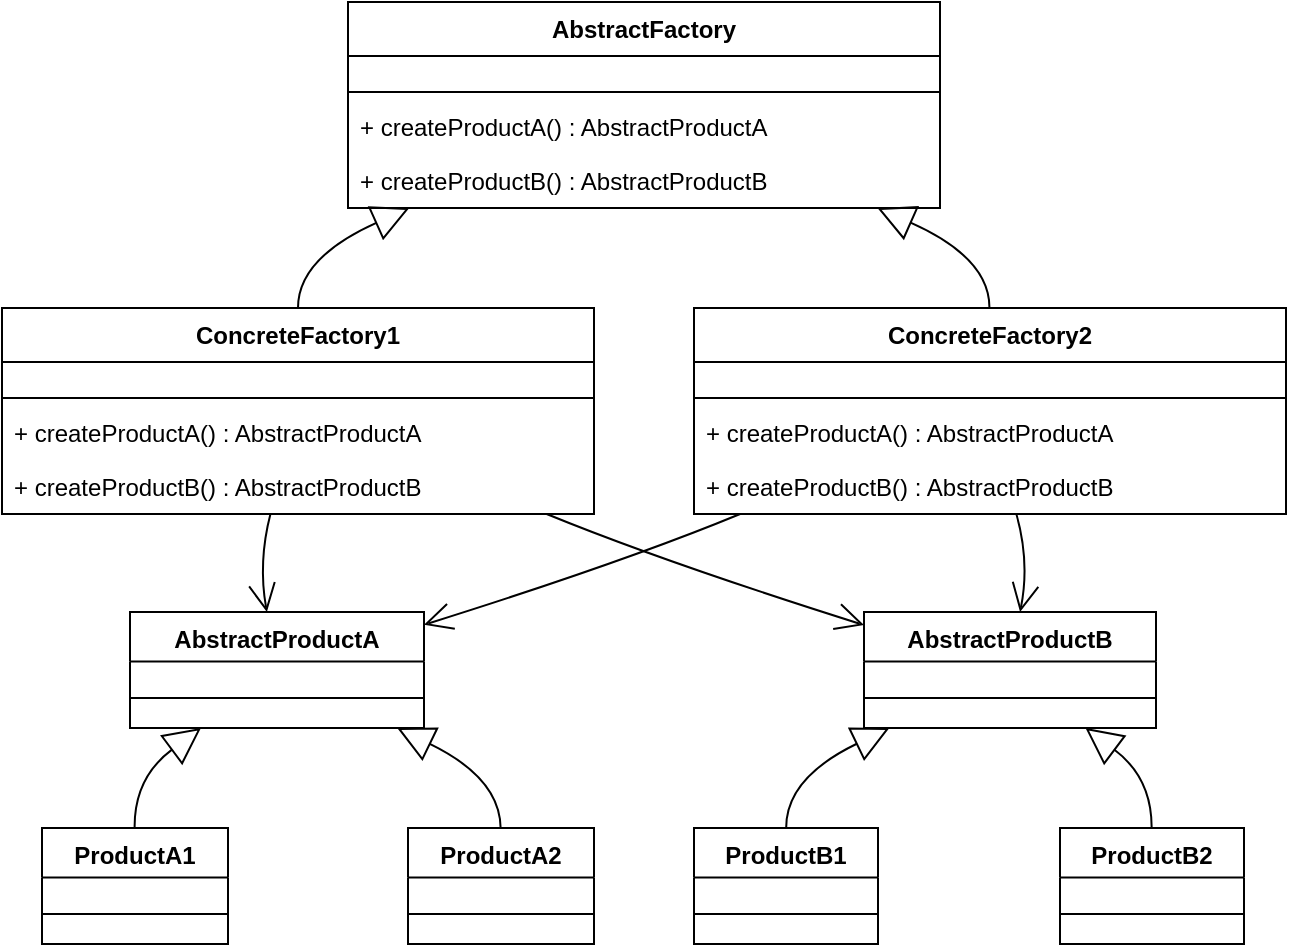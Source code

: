 <mxfile version="21.1.2" type="github">
  <diagram name="Page-1" id="0ZN2rWHSHuJUDm1MNEb5">
    <mxGraphModel>
      <root>
        <mxCell id="0" />
        <mxCell id="1" parent="0" />
        <mxCell id="2" value="AbstractFactory" style="swimlane;fontStyle=1;align=center;verticalAlign=top;childLayout=stackLayout;horizontal=1;startSize=27.051;horizontalStack=0;resizeParent=1;resizeParentMax=0;resizeLast=0;collapsible=0;marginBottom=0;" vertex="1" parent="1">
          <mxGeometry x="181" y="8" width="296" height="103" as="geometry" />
        </mxCell>
        <mxCell id="3" style="line;strokeWidth=1;fillColor=none;align=left;verticalAlign=middle;spacingTop=-1;spacingLeft=3;spacingRight=3;rotatable=0;labelPosition=right;points=[];portConstraint=eastwest;strokeColor=inherit;" vertex="1" parent="2">
          <mxGeometry y="41" width="296" height="8" as="geometry" />
        </mxCell>
        <mxCell id="4" value="+ createProductA() : AbstractProductA" style="text;strokeColor=none;fillColor=none;align=left;verticalAlign=top;spacingLeft=4;spacingRight=4;overflow=hidden;rotatable=0;points=[[0,0.5],[1,0.5]];portConstraint=eastwest;" vertex="1" parent="2">
          <mxGeometry y="49" width="296" height="27" as="geometry" />
        </mxCell>
        <mxCell id="5" value="+ createProductB() : AbstractProductB" style="text;strokeColor=none;fillColor=none;align=left;verticalAlign=top;spacingLeft=4;spacingRight=4;overflow=hidden;rotatable=0;points=[[0,0.5],[1,0.5]];portConstraint=eastwest;" vertex="1" parent="2">
          <mxGeometry y="76" width="296" height="27" as="geometry" />
        </mxCell>
        <mxCell id="6" value="ConcreteFactory1" style="swimlane;fontStyle=1;align=center;verticalAlign=top;childLayout=stackLayout;horizontal=1;startSize=27.051;horizontalStack=0;resizeParent=1;resizeParentMax=0;resizeLast=0;collapsible=0;marginBottom=0;" vertex="1" parent="1">
          <mxGeometry x="8" y="161" width="296" height="103" as="geometry" />
        </mxCell>
        <mxCell id="7" style="line;strokeWidth=1;fillColor=none;align=left;verticalAlign=middle;spacingTop=-1;spacingLeft=3;spacingRight=3;rotatable=0;labelPosition=right;points=[];portConstraint=eastwest;strokeColor=inherit;" vertex="1" parent="6">
          <mxGeometry y="41" width="296" height="8" as="geometry" />
        </mxCell>
        <mxCell id="8" value="+ createProductA() : AbstractProductA" style="text;strokeColor=none;fillColor=none;align=left;verticalAlign=top;spacingLeft=4;spacingRight=4;overflow=hidden;rotatable=0;points=[[0,0.5],[1,0.5]];portConstraint=eastwest;" vertex="1" parent="6">
          <mxGeometry y="49" width="296" height="27" as="geometry" />
        </mxCell>
        <mxCell id="9" value="+ createProductB() : AbstractProductB" style="text;strokeColor=none;fillColor=none;align=left;verticalAlign=top;spacingLeft=4;spacingRight=4;overflow=hidden;rotatable=0;points=[[0,0.5],[1,0.5]];portConstraint=eastwest;" vertex="1" parent="6">
          <mxGeometry y="76" width="296" height="27" as="geometry" />
        </mxCell>
        <mxCell id="10" value="ConcreteFactory2" style="swimlane;fontStyle=1;align=center;verticalAlign=top;childLayout=stackLayout;horizontal=1;startSize=27.051;horizontalStack=0;resizeParent=1;resizeParentMax=0;resizeLast=0;collapsible=0;marginBottom=0;" vertex="1" parent="1">
          <mxGeometry x="354" y="161" width="296" height="103" as="geometry" />
        </mxCell>
        <mxCell id="11" style="line;strokeWidth=1;fillColor=none;align=left;verticalAlign=middle;spacingTop=-1;spacingLeft=3;spacingRight=3;rotatable=0;labelPosition=right;points=[];portConstraint=eastwest;strokeColor=inherit;" vertex="1" parent="10">
          <mxGeometry y="41" width="296" height="8" as="geometry" />
        </mxCell>
        <mxCell id="12" value="+ createProductA() : AbstractProductA" style="text;strokeColor=none;fillColor=none;align=left;verticalAlign=top;spacingLeft=4;spacingRight=4;overflow=hidden;rotatable=0;points=[[0,0.5],[1,0.5]];portConstraint=eastwest;" vertex="1" parent="10">
          <mxGeometry y="49" width="296" height="27" as="geometry" />
        </mxCell>
        <mxCell id="13" value="+ createProductB() : AbstractProductB" style="text;strokeColor=none;fillColor=none;align=left;verticalAlign=top;spacingLeft=4;spacingRight=4;overflow=hidden;rotatable=0;points=[[0,0.5],[1,0.5]];portConstraint=eastwest;" vertex="1" parent="10">
          <mxGeometry y="76" width="296" height="27" as="geometry" />
        </mxCell>
        <mxCell id="14" value="AbstractProductA" style="swimlane;fontStyle=1;align=center;verticalAlign=top;childLayout=stackLayout;horizontal=1;startSize=24.78;horizontalStack=0;resizeParent=1;resizeParentMax=0;resizeLast=0;collapsible=0;marginBottom=0;" vertex="1" parent="1">
          <mxGeometry x="72" y="313" width="147" height="58" as="geometry" />
        </mxCell>
        <mxCell id="15" style="line;strokeWidth=1;fillColor=none;align=left;verticalAlign=middle;spacingTop=-1;spacingLeft=3;spacingRight=3;rotatable=0;labelPosition=right;points=[];portConstraint=eastwest;strokeColor=inherit;" vertex="1" parent="14">
          <mxGeometry y="37" width="147" height="12" as="geometry" />
        </mxCell>
        <mxCell id="16" value="AbstractProductB" style="swimlane;fontStyle=1;align=center;verticalAlign=top;childLayout=stackLayout;horizontal=1;startSize=24.78;horizontalStack=0;resizeParent=1;resizeParentMax=0;resizeLast=0;collapsible=0;marginBottom=0;" vertex="1" parent="1">
          <mxGeometry x="439" y="313" width="146" height="58" as="geometry" />
        </mxCell>
        <mxCell id="17" style="line;strokeWidth=1;fillColor=none;align=left;verticalAlign=middle;spacingTop=-1;spacingLeft=3;spacingRight=3;rotatable=0;labelPosition=right;points=[];portConstraint=eastwest;strokeColor=inherit;" vertex="1" parent="16">
          <mxGeometry y="37" width="146" height="12" as="geometry" />
        </mxCell>
        <mxCell id="18" value="ProductA1" style="swimlane;fontStyle=1;align=center;verticalAlign=top;childLayout=stackLayout;horizontal=1;startSize=24.78;horizontalStack=0;resizeParent=1;resizeParentMax=0;resizeLast=0;collapsible=0;marginBottom=0;" vertex="1" parent="1">
          <mxGeometry x="28" y="421" width="93" height="58" as="geometry" />
        </mxCell>
        <mxCell id="19" style="line;strokeWidth=1;fillColor=none;align=left;verticalAlign=middle;spacingTop=-1;spacingLeft=3;spacingRight=3;rotatable=0;labelPosition=right;points=[];portConstraint=eastwest;strokeColor=inherit;" vertex="1" parent="18">
          <mxGeometry y="37" width="93" height="12" as="geometry" />
        </mxCell>
        <mxCell id="20" value="ProductA2" style="swimlane;fontStyle=1;align=center;verticalAlign=top;childLayout=stackLayout;horizontal=1;startSize=24.78;horizontalStack=0;resizeParent=1;resizeParentMax=0;resizeLast=0;collapsible=0;marginBottom=0;" vertex="1" parent="1">
          <mxGeometry x="211" y="421" width="93" height="58" as="geometry" />
        </mxCell>
        <mxCell id="21" style="line;strokeWidth=1;fillColor=none;align=left;verticalAlign=middle;spacingTop=-1;spacingLeft=3;spacingRight=3;rotatable=0;labelPosition=right;points=[];portConstraint=eastwest;strokeColor=inherit;" vertex="1" parent="20">
          <mxGeometry y="37" width="93" height="12" as="geometry" />
        </mxCell>
        <mxCell id="22" value="ProductB1" style="swimlane;fontStyle=1;align=center;verticalAlign=top;childLayout=stackLayout;horizontal=1;startSize=24.78;horizontalStack=0;resizeParent=1;resizeParentMax=0;resizeLast=0;collapsible=0;marginBottom=0;" vertex="1" parent="1">
          <mxGeometry x="354" y="421" width="92" height="58" as="geometry" />
        </mxCell>
        <mxCell id="23" style="line;strokeWidth=1;fillColor=none;align=left;verticalAlign=middle;spacingTop=-1;spacingLeft=3;spacingRight=3;rotatable=0;labelPosition=right;points=[];portConstraint=eastwest;strokeColor=inherit;" vertex="1" parent="22">
          <mxGeometry y="37" width="92" height="12" as="geometry" />
        </mxCell>
        <mxCell id="24" value="ProductB2" style="swimlane;fontStyle=1;align=center;verticalAlign=top;childLayout=stackLayout;horizontal=1;startSize=24.78;horizontalStack=0;resizeParent=1;resizeParentMax=0;resizeLast=0;collapsible=0;marginBottom=0;" vertex="1" parent="1">
          <mxGeometry x="537" y="421" width="92" height="58" as="geometry" />
        </mxCell>
        <mxCell id="25" style="line;strokeWidth=1;fillColor=none;align=left;verticalAlign=middle;spacingTop=-1;spacingLeft=3;spacingRight=3;rotatable=0;labelPosition=right;points=[];portConstraint=eastwest;strokeColor=inherit;" vertex="1" parent="24">
          <mxGeometry y="37" width="92" height="12" as="geometry" />
        </mxCell>
        <mxCell id="26" value="" style="curved=1;startArrow=block;startSize=16;startFill=0;endArrow=none;exitX=0.106;exitY=0.997;entryX=0.5;entryY=-0.003;" edge="1" parent="1" source="2" target="6">
          <mxGeometry relative="1" as="geometry">
            <Array as="points">
              <mxPoint x="156" y="136" />
            </Array>
          </mxGeometry>
        </mxCell>
        <mxCell id="27" value="" style="curved=1;startArrow=block;startSize=16;startFill=0;endArrow=none;exitX=0.892;exitY=0.997;entryX=0.499;entryY=-0.003;" edge="1" parent="1" source="2" target="10">
          <mxGeometry relative="1" as="geometry">
            <Array as="points">
              <mxPoint x="502" y="136" />
            </Array>
          </mxGeometry>
        </mxCell>
        <mxCell id="28" value="" style="curved=1;startArrow=block;startSize=16;startFill=0;endArrow=none;exitX=0.242;exitY=0.999;entryX=0.498;entryY=-0.001;" edge="1" parent="1" source="14" target="18">
          <mxGeometry relative="1" as="geometry">
            <Array as="points">
              <mxPoint x="74" y="396" />
            </Array>
          </mxGeometry>
        </mxCell>
        <mxCell id="29" value="" style="curved=1;startArrow=block;startSize=16;startFill=0;endArrow=none;exitX=0.908;exitY=0.999;entryX=0.498;entryY=-0.001;" edge="1" parent="1" source="14" target="20">
          <mxGeometry relative="1" as="geometry">
            <Array as="points">
              <mxPoint x="257" y="396" />
            </Array>
          </mxGeometry>
        </mxCell>
        <mxCell id="30" value="" style="curved=1;startArrow=block;startSize=16;startFill=0;endArrow=none;exitX=0.088;exitY=0.999;entryX=0.501;entryY=-0.001;" edge="1" parent="1" source="16" target="22">
          <mxGeometry relative="1" as="geometry">
            <Array as="points">
              <mxPoint x="400" y="396" />
            </Array>
          </mxGeometry>
        </mxCell>
        <mxCell id="31" value="" style="curved=1;startArrow=block;startSize=16;startFill=0;endArrow=none;exitX=0.758;exitY=0.999;entryX=0.498;entryY=-0.001;" edge="1" parent="1" source="16" target="24">
          <mxGeometry relative="1" as="geometry">
            <Array as="points">
              <mxPoint x="583" y="396" />
            </Array>
          </mxGeometry>
        </mxCell>
        <mxCell id="32" value="" style="curved=1;startArrow=none;endArrow=open;endSize=12;exitX=0.454;exitY=0.994;entryX=0.466;entryY=0.006;" edge="1" parent="1" source="6" target="14">
          <mxGeometry relative="1" as="geometry">
            <Array as="points">
              <mxPoint x="136" y="288" />
            </Array>
          </mxGeometry>
        </mxCell>
        <mxCell id="33" value="" style="curved=1;startArrow=none;endArrow=open;endSize=12;exitX=0.915;exitY=0.994;entryX=-0.002;entryY=0.111;" edge="1" parent="1" source="6" target="16">
          <mxGeometry relative="1" as="geometry">
            <Array as="points">
              <mxPoint x="339" y="288" />
            </Array>
          </mxGeometry>
        </mxCell>
        <mxCell id="34" value="" style="curved=1;startArrow=none;endArrow=open;endSize=12;exitX=0.083;exitY=0.994;entryX=1.003;entryY=0.108;" edge="1" parent="1" source="10" target="14">
          <mxGeometry relative="1" as="geometry">
            <Array as="points">
              <mxPoint x="319" y="288" />
            </Array>
          </mxGeometry>
        </mxCell>
        <mxCell id="35" value="" style="curved=1;startArrow=none;endArrow=open;endSize=12;exitX=0.544;exitY=0.994;entryX=0.534;entryY=0.006;" edge="1" parent="1" source="10" target="16">
          <mxGeometry relative="1" as="geometry">
            <Array as="points">
              <mxPoint x="522" y="288" />
            </Array>
          </mxGeometry>
        </mxCell>
      </root>
    </mxGraphModel>
  </diagram>
</mxfile>
